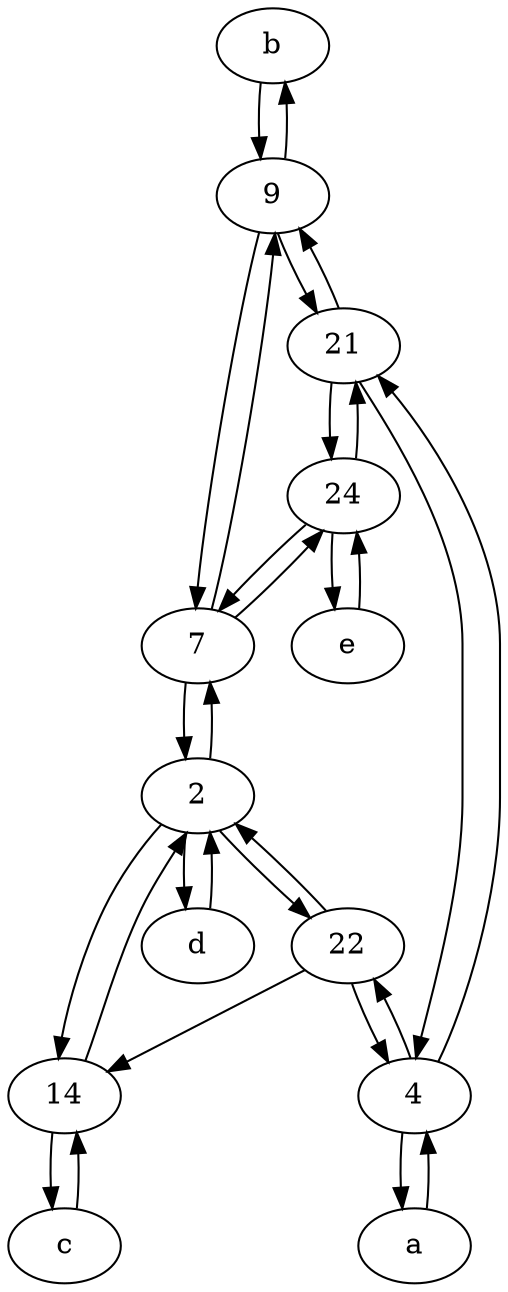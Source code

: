 digraph  {
	b [pos="50,20!"];
	24;
	4;
	c [pos="20,10!"];
	7;
	a [pos="40,10!"];
	14;
	21;
	e [pos="30,50!"];
	d [pos="20,30!"];
	2;
	9;
	22;
	c -> 14;
	e -> 24;
	24 -> 7;
	21 -> 24;
	d -> 2;
	2 -> 14;
	22 -> 4;
	22 -> 14;
	7 -> 24;
	24 -> e;
	2 -> 22;
	4 -> 22;
	4 -> a;
	a -> 4;
	7 -> 2;
	14 -> c;
	2 -> 7;
	7 -> 9;
	9 -> 21;
	b -> 9;
	14 -> 2;
	9 -> 7;
	24 -> 21;
	2 -> d;
	4 -> 21;
	21 -> 4;
	22 -> 2;
	21 -> 9;
	9 -> b;

	}